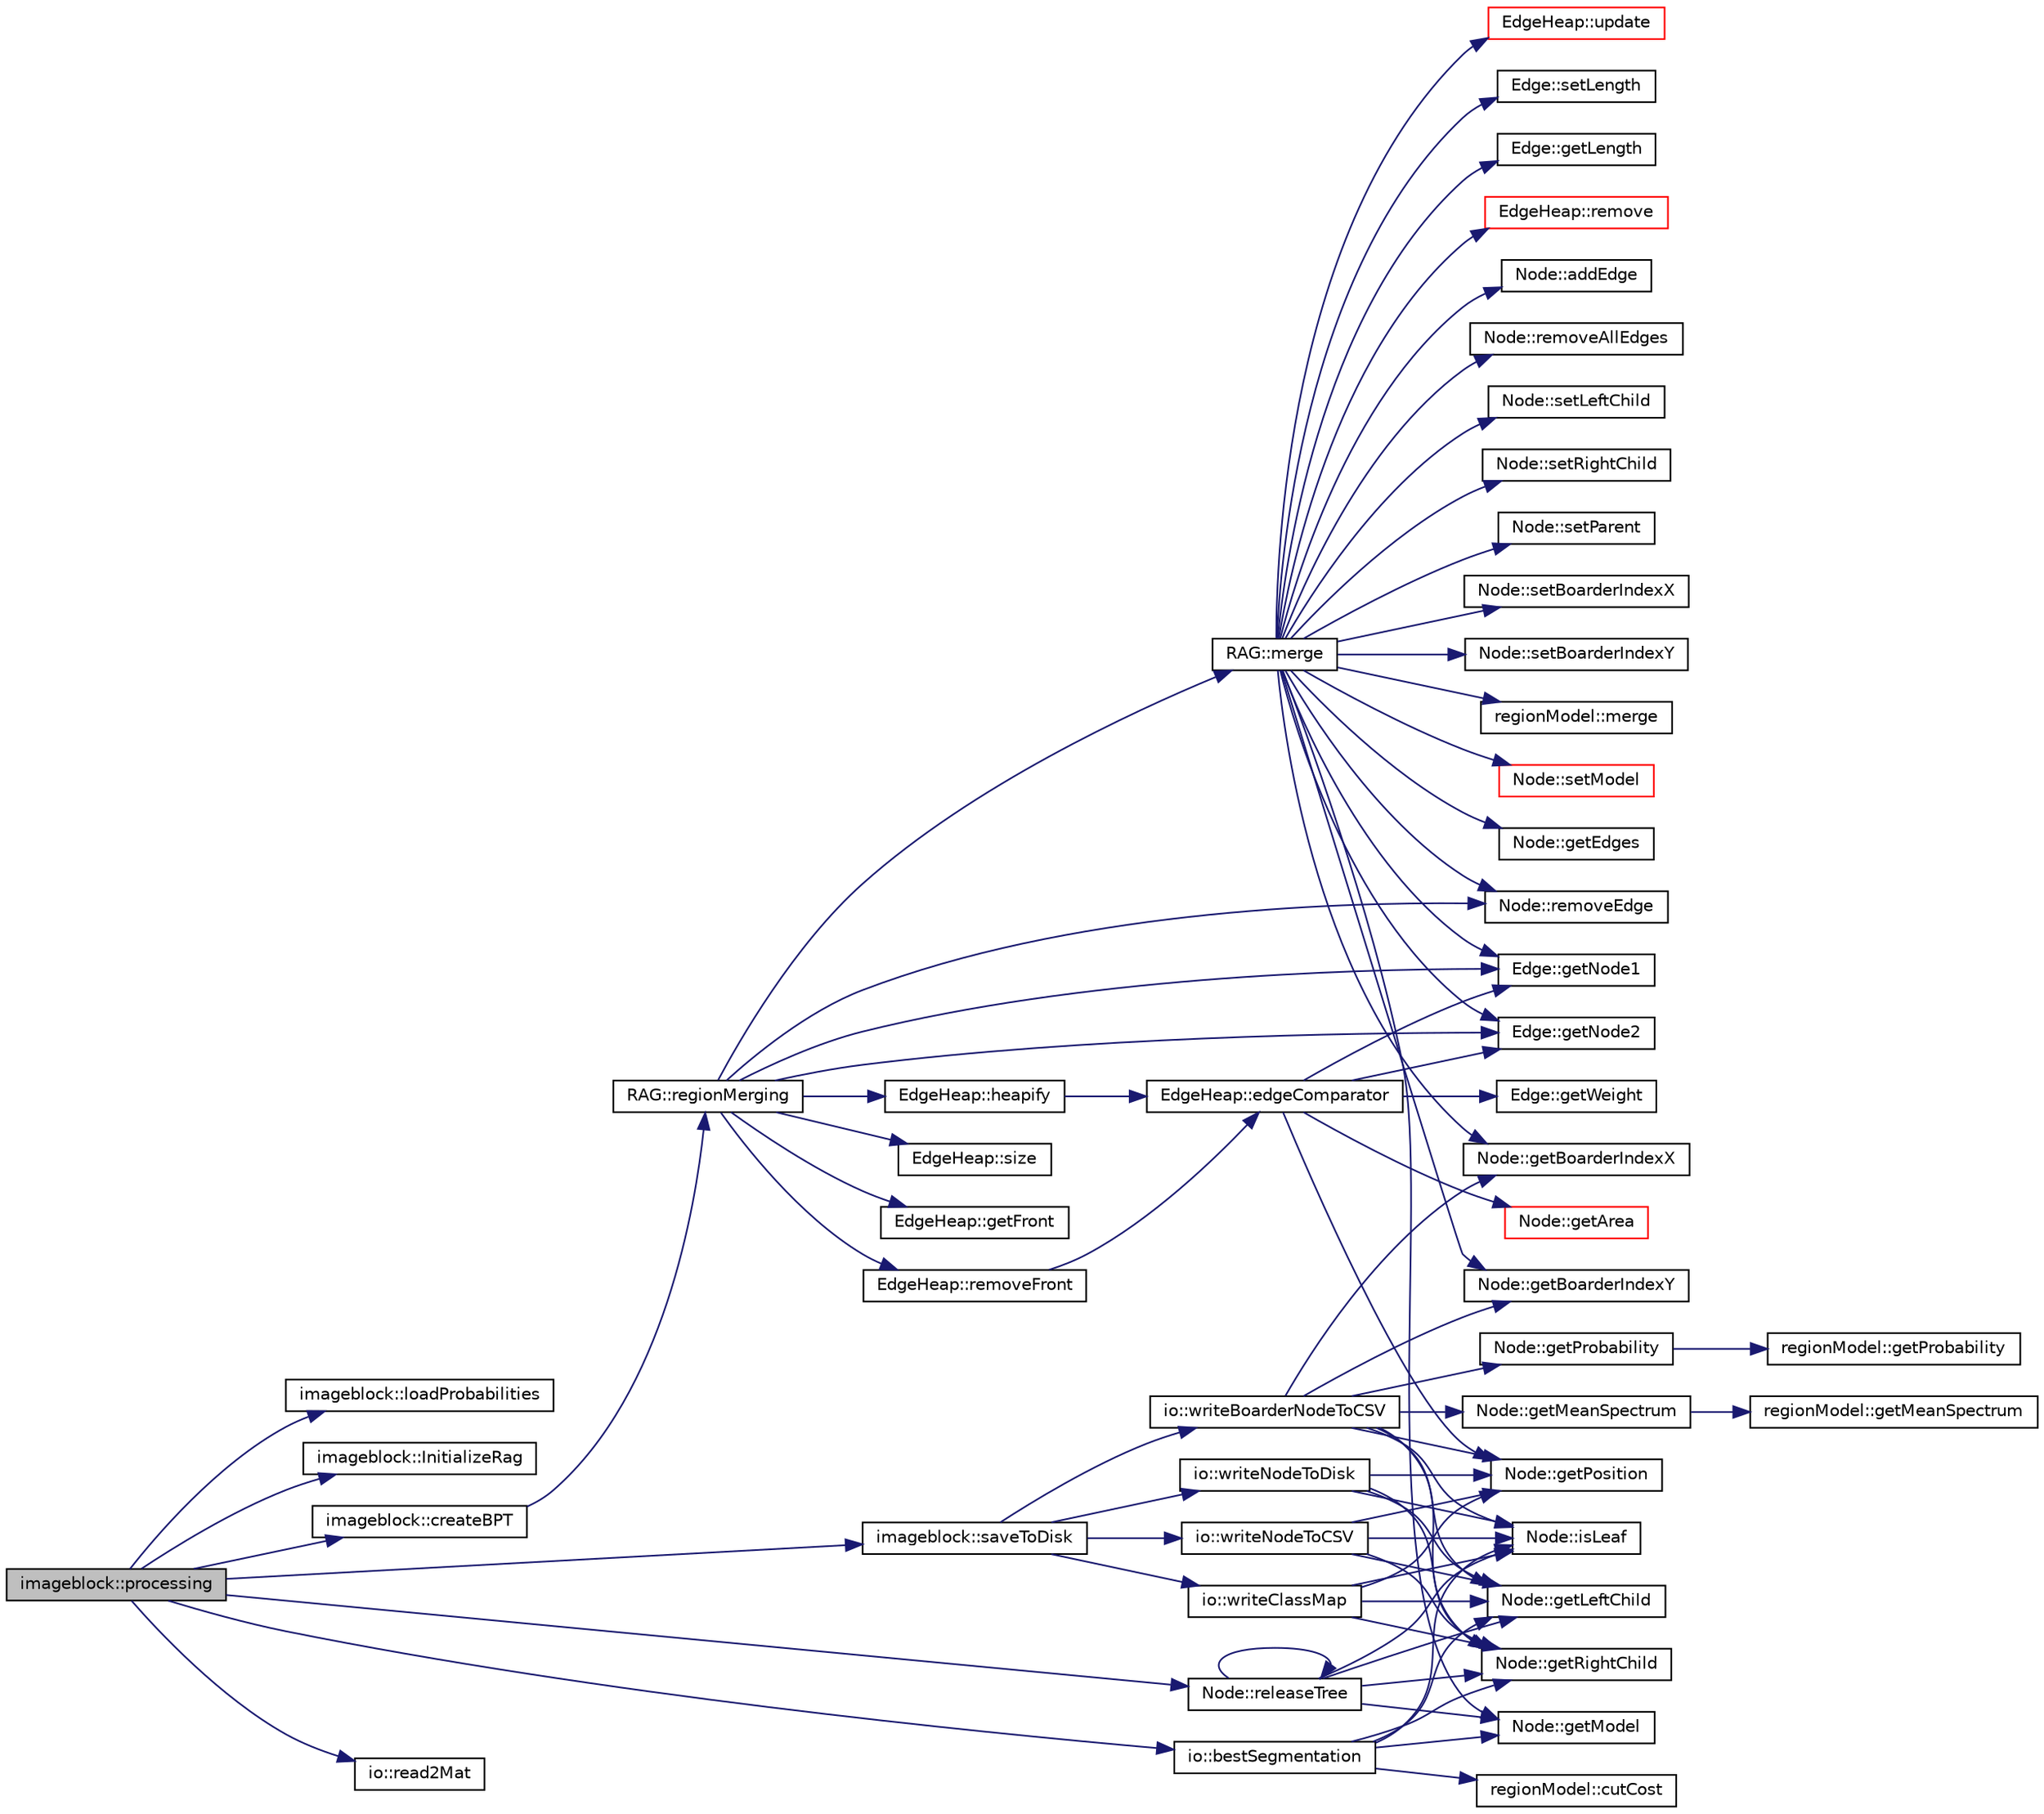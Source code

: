 digraph "imageblock::processing"
{
  edge [fontname="Helvetica",fontsize="10",labelfontname="Helvetica",labelfontsize="10"];
  node [fontname="Helvetica",fontsize="10",shape=record];
  rankdir="LR";
  Node1 [label="imageblock::processing",height=0.2,width=0.4,color="black", fillcolor="grey75", style="filled", fontcolor="black"];
  Node1 -> Node2 [color="midnightblue",fontsize="10",style="solid",fontname="Helvetica"];
  Node2 [label="imageblock::loadProbabilities",height=0.2,width=0.4,color="black", fillcolor="white", style="filled",URL="$classimageblock.html#a88334e439d9ee9478549d1d79f5a111b"];
  Node1 -> Node3 [color="midnightblue",fontsize="10",style="solid",fontname="Helvetica"];
  Node3 [label="imageblock::InitializeRag",height=0.2,width=0.4,color="black", fillcolor="white", style="filled",URL="$classimageblock.html#ac6939816448430096ee781ea2ad19de1"];
  Node1 -> Node4 [color="midnightblue",fontsize="10",style="solid",fontname="Helvetica"];
  Node4 [label="imageblock::createBPT",height=0.2,width=0.4,color="black", fillcolor="white", style="filled",URL="$classimageblock.html#abcc69a8c00ad79067185c700463f8126"];
  Node4 -> Node5 [color="midnightblue",fontsize="10",style="solid",fontname="Helvetica"];
  Node5 [label="RAG::regionMerging",height=0.2,width=0.4,color="black", fillcolor="white", style="filled",URL="$class_r_a_g.html#ab09eebb1b704d18b583d528e77f7604a"];
  Node5 -> Node6 [color="midnightblue",fontsize="10",style="solid",fontname="Helvetica"];
  Node6 [label="EdgeHeap::heapify",height=0.2,width=0.4,color="black", fillcolor="white", style="filled",URL="$class_edge_heap.html#a09c54300b957acc0f414fd9ee6c558fa"];
  Node6 -> Node7 [color="midnightblue",fontsize="10",style="solid",fontname="Helvetica"];
  Node7 [label="EdgeHeap::edgeComparator",height=0.2,width=0.4,color="black", fillcolor="white", style="filled",URL="$class_edge_heap.html#add248e35c4c2443246ff6c7cd654ae9f"];
  Node7 -> Node8 [color="midnightblue",fontsize="10",style="solid",fontname="Helvetica"];
  Node8 [label="Edge::getWeight",height=0.2,width=0.4,color="black", fillcolor="white", style="filled",URL="$class_edge.html#a3a776c1ccafacdbdb10fdedd9cb329af"];
  Node7 -> Node9 [color="midnightblue",fontsize="10",style="solid",fontname="Helvetica"];
  Node9 [label="Edge::getNode1",height=0.2,width=0.4,color="black", fillcolor="white", style="filled",URL="$class_edge.html#aaaa9cb49c141b310873cd75fd493e22d"];
  Node7 -> Node10 [color="midnightblue",fontsize="10",style="solid",fontname="Helvetica"];
  Node10 [label="Node::getArea",height=0.2,width=0.4,color="red", fillcolor="white", style="filled",URL="$class_node.html#a13467fc326459c1d607547b3e9470710"];
  Node7 -> Node11 [color="midnightblue",fontsize="10",style="solid",fontname="Helvetica"];
  Node11 [label="Edge::getNode2",height=0.2,width=0.4,color="black", fillcolor="white", style="filled",URL="$class_edge.html#a50017668f77ed019a5caceafbb1eb16f"];
  Node7 -> Node12 [color="midnightblue",fontsize="10",style="solid",fontname="Helvetica"];
  Node12 [label="Node::getPosition",height=0.2,width=0.4,color="black", fillcolor="white", style="filled",URL="$class_node.html#aa3512938403662345b64049920d1cdaf"];
  Node5 -> Node13 [color="midnightblue",fontsize="10",style="solid",fontname="Helvetica"];
  Node13 [label="EdgeHeap::size",height=0.2,width=0.4,color="black", fillcolor="white", style="filled",URL="$class_edge_heap.html#a82705f38a79714bb4f80a8218b6e50b1"];
  Node5 -> Node14 [color="midnightblue",fontsize="10",style="solid",fontname="Helvetica"];
  Node14 [label="EdgeHeap::getFront",height=0.2,width=0.4,color="black", fillcolor="white", style="filled",URL="$class_edge_heap.html#ad20ff8504ffd5ca5ac21be9093476741"];
  Node5 -> Node15 [color="midnightblue",fontsize="10",style="solid",fontname="Helvetica"];
  Node15 [label="EdgeHeap::removeFront",height=0.2,width=0.4,color="black", fillcolor="white", style="filled",URL="$class_edge_heap.html#a001dc48506130f599bddb241006d2920"];
  Node15 -> Node7 [color="midnightblue",fontsize="10",style="solid",fontname="Helvetica"];
  Node5 -> Node9 [color="midnightblue",fontsize="10",style="solid",fontname="Helvetica"];
  Node5 -> Node11 [color="midnightblue",fontsize="10",style="solid",fontname="Helvetica"];
  Node5 -> Node16 [color="midnightblue",fontsize="10",style="solid",fontname="Helvetica"];
  Node16 [label="Node::removeEdge",height=0.2,width=0.4,color="black", fillcolor="white", style="filled",URL="$class_node.html#a317d8090ed6ef5766b587a21038888b7"];
  Node5 -> Node17 [color="midnightblue",fontsize="10",style="solid",fontname="Helvetica"];
  Node17 [label="RAG::merge",height=0.2,width=0.4,color="black", fillcolor="white", style="filled",URL="$class_r_a_g.html#aa2de492a3df037db29b0e3ccab5251ee"];
  Node17 -> Node18 [color="midnightblue",fontsize="10",style="solid",fontname="Helvetica"];
  Node18 [label="Node::setLeftChild",height=0.2,width=0.4,color="black", fillcolor="white", style="filled",URL="$class_node.html#a6ede207fb67e5aa1fb80f0230074a0c0"];
  Node17 -> Node19 [color="midnightblue",fontsize="10",style="solid",fontname="Helvetica"];
  Node19 [label="Node::setRightChild",height=0.2,width=0.4,color="black", fillcolor="white", style="filled",URL="$class_node.html#a1b945cb9d5755aef273c43d6c7ce58bb"];
  Node17 -> Node20 [color="midnightblue",fontsize="10",style="solid",fontname="Helvetica"];
  Node20 [label="Node::setParent",height=0.2,width=0.4,color="black", fillcolor="white", style="filled",URL="$class_node.html#ad7c28414b0d242ce7c491e22cf006041"];
  Node17 -> Node21 [color="midnightblue",fontsize="10",style="solid",fontname="Helvetica"];
  Node21 [label="Node::getBoarderIndexX",height=0.2,width=0.4,color="black", fillcolor="white", style="filled",URL="$class_node.html#a2784134529ab6341bf028b0d40660870"];
  Node17 -> Node22 [color="midnightblue",fontsize="10",style="solid",fontname="Helvetica"];
  Node22 [label="Node::setBoarderIndexX",height=0.2,width=0.4,color="black", fillcolor="white", style="filled",URL="$class_node.html#a9305e6376add78eafd94f198df0ee745"];
  Node17 -> Node23 [color="midnightblue",fontsize="10",style="solid",fontname="Helvetica"];
  Node23 [label="Node::getBoarderIndexY",height=0.2,width=0.4,color="black", fillcolor="white", style="filled",URL="$class_node.html#a44362e2817f8eb2fd21b78f39797c48c"];
  Node17 -> Node24 [color="midnightblue",fontsize="10",style="solid",fontname="Helvetica"];
  Node24 [label="Node::setBoarderIndexY",height=0.2,width=0.4,color="black", fillcolor="white", style="filled",URL="$class_node.html#aa969843e599c724456cc743b8b7f0f3b"];
  Node17 -> Node25 [color="midnightblue",fontsize="10",style="solid",fontname="Helvetica"];
  Node25 [label="Node::getModel",height=0.2,width=0.4,color="black", fillcolor="white", style="filled",URL="$class_node.html#adcc7f26a2ccf3a8fcc387ed820624d99"];
  Node17 -> Node26 [color="midnightblue",fontsize="10",style="solid",fontname="Helvetica"];
  Node26 [label="regionModel::merge",height=0.2,width=0.4,color="black", fillcolor="white", style="filled",URL="$classregion_model.html#a109b2dd106c9fbda2a9db402d0021fe9"];
  Node17 -> Node27 [color="midnightblue",fontsize="10",style="solid",fontname="Helvetica"];
  Node27 [label="Node::setModel",height=0.2,width=0.4,color="red", fillcolor="white", style="filled",URL="$class_node.html#a8a60e0e373f3acf5a26036a0b40312a1"];
  Node17 -> Node28 [color="midnightblue",fontsize="10",style="solid",fontname="Helvetica"];
  Node28 [label="Node::getEdges",height=0.2,width=0.4,color="black", fillcolor="white", style="filled",URL="$class_node.html#a6e506795cafa9ed120f236b58f32e3c5"];
  Node17 -> Node29 [color="midnightblue",fontsize="10",style="solid",fontname="Helvetica"];
  Node29 [label="EdgeHeap::update",height=0.2,width=0.4,color="red", fillcolor="white", style="filled",URL="$class_edge_heap.html#a7d8eaf4111da4c024feb5f2fb8d7cafa"];
  Node17 -> Node30 [color="midnightblue",fontsize="10",style="solid",fontname="Helvetica"];
  Node30 [label="Edge::setLength",height=0.2,width=0.4,color="black", fillcolor="white", style="filled",URL="$class_edge.html#a9825f846eb203bc2ebe0e5ee4dcf9c3b"];
  Node17 -> Node31 [color="midnightblue",fontsize="10",style="solid",fontname="Helvetica"];
  Node31 [label="Edge::getLength",height=0.2,width=0.4,color="black", fillcolor="white", style="filled",URL="$class_edge.html#ac5e6bca7dbde5cdd88579b1081ebe1db"];
  Node17 -> Node9 [color="midnightblue",fontsize="10",style="solid",fontname="Helvetica"];
  Node17 -> Node16 [color="midnightblue",fontsize="10",style="solid",fontname="Helvetica"];
  Node17 -> Node11 [color="midnightblue",fontsize="10",style="solid",fontname="Helvetica"];
  Node17 -> Node32 [color="midnightblue",fontsize="10",style="solid",fontname="Helvetica"];
  Node32 [label="EdgeHeap::remove",height=0.2,width=0.4,color="red", fillcolor="white", style="filled",URL="$class_edge_heap.html#ac36afe05c095a87767748b41dfa831a5"];
  Node17 -> Node33 [color="midnightblue",fontsize="10",style="solid",fontname="Helvetica"];
  Node33 [label="Node::addEdge",height=0.2,width=0.4,color="black", fillcolor="white", style="filled",URL="$class_node.html#a86573dcde1125e02936ee7c256fb270a"];
  Node17 -> Node34 [color="midnightblue",fontsize="10",style="solid",fontname="Helvetica"];
  Node34 [label="Node::removeAllEdges",height=0.2,width=0.4,color="black", fillcolor="white", style="filled",URL="$class_node.html#a65e1a7962c09ea80b33c2eb57ce4f362"];
  Node1 -> Node35 [color="midnightblue",fontsize="10",style="solid",fontname="Helvetica"];
  Node35 [label="io::bestSegmentation",height=0.2,width=0.4,color="black", fillcolor="white", style="filled",URL="$classio.html#a665eff0517fb9afbded1a2a7db62e1d7"];
  Node35 -> Node36 [color="midnightblue",fontsize="10",style="solid",fontname="Helvetica"];
  Node36 [label="Node::isLeaf",height=0.2,width=0.4,color="black", fillcolor="white", style="filled",URL="$class_node.html#a3a61dca67d5ad06cacb8c48eb6374973"];
  Node35 -> Node37 [color="midnightblue",fontsize="10",style="solid",fontname="Helvetica"];
  Node37 [label="Node::getLeftChild",height=0.2,width=0.4,color="black", fillcolor="white", style="filled",URL="$class_node.html#a498a3ea76df240287b5a91aeaec2be95"];
  Node35 -> Node38 [color="midnightblue",fontsize="10",style="solid",fontname="Helvetica"];
  Node38 [label="Node::getRightChild",height=0.2,width=0.4,color="black", fillcolor="white", style="filled",URL="$class_node.html#a531a8178f01a328bec4c4e8a3b93b67f"];
  Node35 -> Node25 [color="midnightblue",fontsize="10",style="solid",fontname="Helvetica"];
  Node35 -> Node39 [color="midnightblue",fontsize="10",style="solid",fontname="Helvetica"];
  Node39 [label="regionModel::cutCost",height=0.2,width=0.4,color="black", fillcolor="white", style="filled",URL="$classregion_model.html#ab26eb4d56d4663e98c071266382d5e1c"];
  Node1 -> Node40 [color="midnightblue",fontsize="10",style="solid",fontname="Helvetica"];
  Node40 [label="imageblock::saveToDisk",height=0.2,width=0.4,color="black", fillcolor="white", style="filled",URL="$classimageblock.html#adbafde60f699582250656ddc2ebe82e2"];
  Node40 -> Node41 [color="midnightblue",fontsize="10",style="solid",fontname="Helvetica"];
  Node41 [label="io::writeNodeToDisk",height=0.2,width=0.4,color="black", fillcolor="white", style="filled",URL="$classio.html#aaa642111086b3ec2afee826a767d03ad"];
  Node41 -> Node36 [color="midnightblue",fontsize="10",style="solid",fontname="Helvetica"];
  Node41 -> Node12 [color="midnightblue",fontsize="10",style="solid",fontname="Helvetica"];
  Node41 -> Node38 [color="midnightblue",fontsize="10",style="solid",fontname="Helvetica"];
  Node41 -> Node37 [color="midnightblue",fontsize="10",style="solid",fontname="Helvetica"];
  Node40 -> Node42 [color="midnightblue",fontsize="10",style="solid",fontname="Helvetica"];
  Node42 [label="io::writeNodeToCSV",height=0.2,width=0.4,color="black", fillcolor="white", style="filled",URL="$classio.html#a8aa97cb094b71a1583ef796b8200fbdb"];
  Node42 -> Node36 [color="midnightblue",fontsize="10",style="solid",fontname="Helvetica"];
  Node42 -> Node12 [color="midnightblue",fontsize="10",style="solid",fontname="Helvetica"];
  Node42 -> Node38 [color="midnightblue",fontsize="10",style="solid",fontname="Helvetica"];
  Node42 -> Node37 [color="midnightblue",fontsize="10",style="solid",fontname="Helvetica"];
  Node40 -> Node43 [color="midnightblue",fontsize="10",style="solid",fontname="Helvetica"];
  Node43 [label="io::writeClassMap",height=0.2,width=0.4,color="black", fillcolor="white", style="filled",URL="$classio.html#a72962f4d8ddc9b57256730b089be4288"];
  Node43 -> Node36 [color="midnightblue",fontsize="10",style="solid",fontname="Helvetica"];
  Node43 -> Node12 [color="midnightblue",fontsize="10",style="solid",fontname="Helvetica"];
  Node43 -> Node38 [color="midnightblue",fontsize="10",style="solid",fontname="Helvetica"];
  Node43 -> Node37 [color="midnightblue",fontsize="10",style="solid",fontname="Helvetica"];
  Node40 -> Node44 [color="midnightblue",fontsize="10",style="solid",fontname="Helvetica"];
  Node44 [label="io::writeBoarderNodeToCSV",height=0.2,width=0.4,color="black", fillcolor="white", style="filled",URL="$classio.html#a4cca3fdf98e917cac1b3e776c7634aec"];
  Node44 -> Node36 [color="midnightblue",fontsize="10",style="solid",fontname="Helvetica"];
  Node44 -> Node12 [color="midnightblue",fontsize="10",style="solid",fontname="Helvetica"];
  Node44 -> Node21 [color="midnightblue",fontsize="10",style="solid",fontname="Helvetica"];
  Node44 -> Node23 [color="midnightblue",fontsize="10",style="solid",fontname="Helvetica"];
  Node44 -> Node45 [color="midnightblue",fontsize="10",style="solid",fontname="Helvetica"];
  Node45 [label="Node::getMeanSpectrum",height=0.2,width=0.4,color="black", fillcolor="white", style="filled",URL="$class_node.html#a5560fab35ef65b0bf137c7c70c3b8e4d"];
  Node45 -> Node46 [color="midnightblue",fontsize="10",style="solid",fontname="Helvetica"];
  Node46 [label="regionModel::getMeanSpectrum",height=0.2,width=0.4,color="black", fillcolor="white", style="filled",URL="$classregion_model.html#a09d4bdb8401b2de0d2dd41d2561bca30"];
  Node44 -> Node47 [color="midnightblue",fontsize="10",style="solid",fontname="Helvetica"];
  Node47 [label="Node::getProbability",height=0.2,width=0.4,color="black", fillcolor="white", style="filled",URL="$class_node.html#a6b9517162b03a8f98df4bc63890ca092"];
  Node47 -> Node48 [color="midnightblue",fontsize="10",style="solid",fontname="Helvetica"];
  Node48 [label="regionModel::getProbability",height=0.2,width=0.4,color="black", fillcolor="white", style="filled",URL="$classregion_model.html#a8a4064b3ef23992b52371b7a5ef7df1c"];
  Node44 -> Node38 [color="midnightblue",fontsize="10",style="solid",fontname="Helvetica"];
  Node44 -> Node37 [color="midnightblue",fontsize="10",style="solid",fontname="Helvetica"];
  Node1 -> Node49 [color="midnightblue",fontsize="10",style="solid",fontname="Helvetica"];
  Node49 [label="Node::releaseTree",height=0.2,width=0.4,color="black", fillcolor="white", style="filled",URL="$class_node.html#adaaa531eae8cc809934f80b09ad8224e"];
  Node49 -> Node36 [color="midnightblue",fontsize="10",style="solid",fontname="Helvetica"];
  Node49 -> Node25 [color="midnightblue",fontsize="10",style="solid",fontname="Helvetica"];
  Node49 -> Node37 [color="midnightblue",fontsize="10",style="solid",fontname="Helvetica"];
  Node49 -> Node49 [color="midnightblue",fontsize="10",style="solid",fontname="Helvetica"];
  Node49 -> Node38 [color="midnightblue",fontsize="10",style="solid",fontname="Helvetica"];
  Node1 -> Node50 [color="midnightblue",fontsize="10",style="solid",fontname="Helvetica"];
  Node50 [label="io::read2Mat",height=0.2,width=0.4,color="black", fillcolor="white", style="filled",URL="$classio.html#add747be06f0048c8ff9f6f7a2d54636d"];
}
